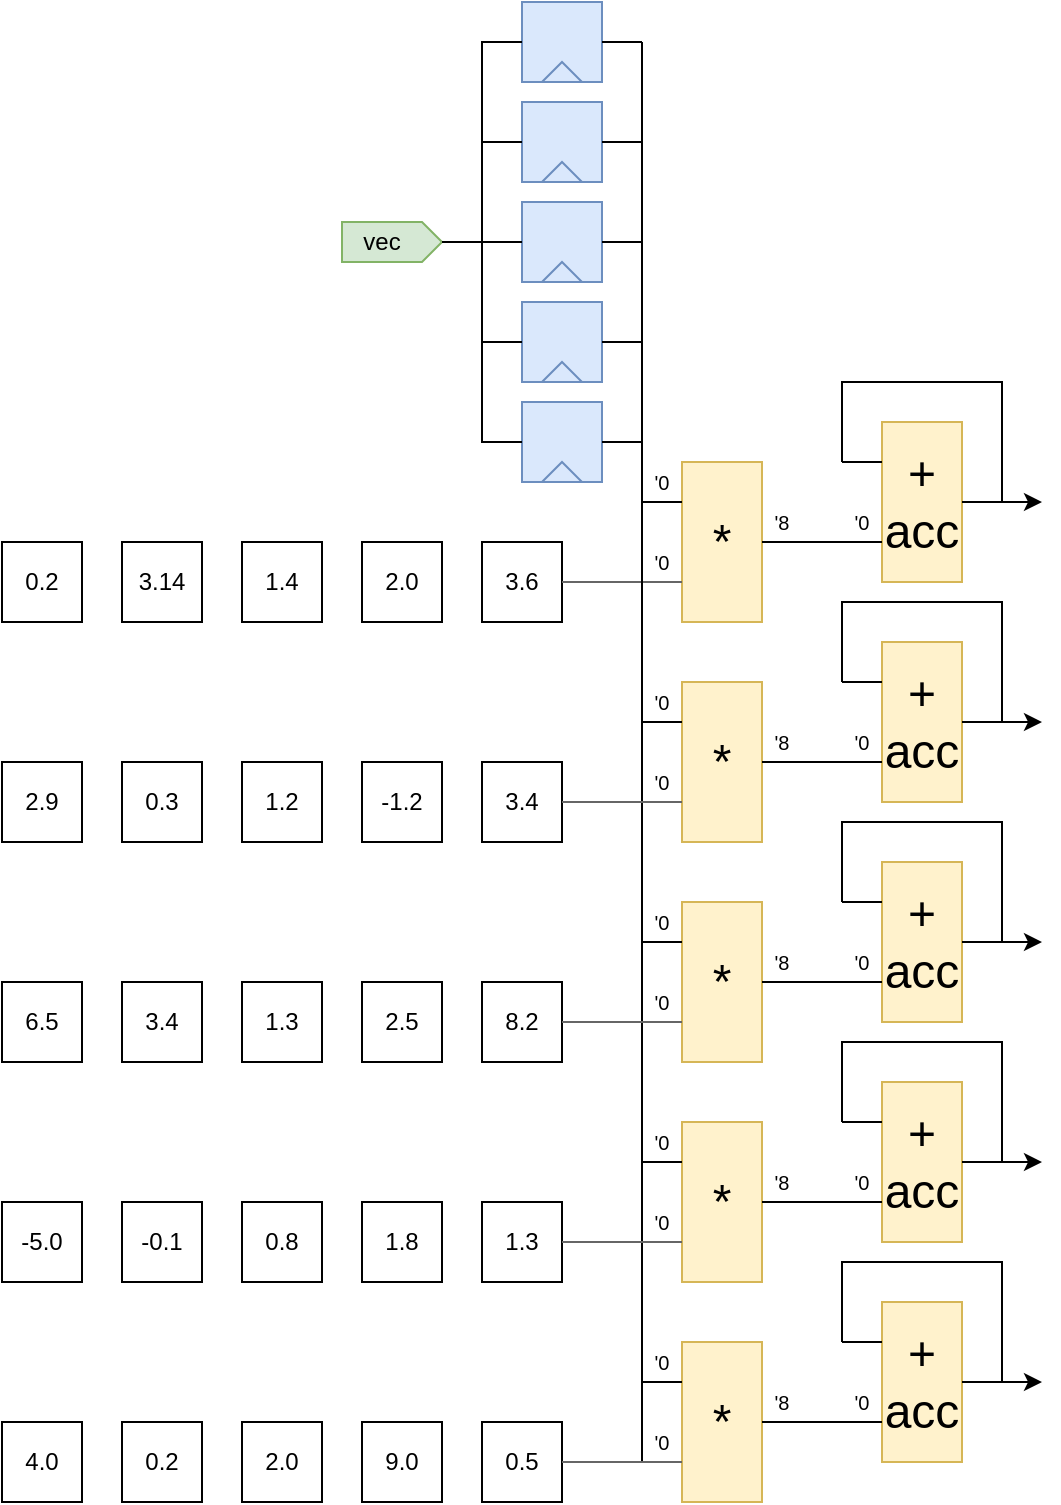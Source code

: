 <mxfile version="21.6.5" type="device">
  <diagram name="Page-1" id="onFlv4uZrphvszd4BMZY">
    <mxGraphModel dx="932" dy="1648" grid="1" gridSize="10" guides="1" tooltips="1" connect="1" arrows="1" fold="1" page="1" pageScale="1" pageWidth="827" pageHeight="1169" math="0" shadow="0">
      <root>
        <mxCell id="0" />
        <mxCell id="1" parent="0" />
        <mxCell id="afJA_rKFMBOFENiafJzM-1" value="0.2" style="rounded=0;whiteSpace=wrap;html=1;" vertex="1" parent="1">
          <mxGeometry x="240" y="400" width="40" height="40" as="geometry" />
        </mxCell>
        <mxCell id="afJA_rKFMBOFENiafJzM-2" value="3.14" style="rounded=0;whiteSpace=wrap;html=1;" vertex="1" parent="1">
          <mxGeometry x="300" y="400" width="40" height="40" as="geometry" />
        </mxCell>
        <mxCell id="afJA_rKFMBOFENiafJzM-3" value="1.4" style="rounded=0;whiteSpace=wrap;html=1;" vertex="1" parent="1">
          <mxGeometry x="360" y="400" width="40" height="40" as="geometry" />
        </mxCell>
        <mxCell id="afJA_rKFMBOFENiafJzM-4" value="2.0" style="rounded=0;whiteSpace=wrap;html=1;" vertex="1" parent="1">
          <mxGeometry x="420" y="400" width="40" height="40" as="geometry" />
        </mxCell>
        <mxCell id="afJA_rKFMBOFENiafJzM-5" value="3.6" style="rounded=0;whiteSpace=wrap;html=1;" vertex="1" parent="1">
          <mxGeometry x="480" y="400" width="40" height="40" as="geometry" />
        </mxCell>
        <mxCell id="afJA_rKFMBOFENiafJzM-6" value="2.9" style="rounded=0;whiteSpace=wrap;html=1;" vertex="1" parent="1">
          <mxGeometry x="240" y="510" width="40" height="40" as="geometry" />
        </mxCell>
        <mxCell id="afJA_rKFMBOFENiafJzM-7" value="0.3" style="rounded=0;whiteSpace=wrap;html=1;" vertex="1" parent="1">
          <mxGeometry x="300" y="510" width="40" height="40" as="geometry" />
        </mxCell>
        <mxCell id="afJA_rKFMBOFENiafJzM-8" value="1.2" style="rounded=0;whiteSpace=wrap;html=1;" vertex="1" parent="1">
          <mxGeometry x="360" y="510" width="40" height="40" as="geometry" />
        </mxCell>
        <mxCell id="afJA_rKFMBOFENiafJzM-9" value="-1.2" style="rounded=0;whiteSpace=wrap;html=1;" vertex="1" parent="1">
          <mxGeometry x="420" y="510" width="40" height="40" as="geometry" />
        </mxCell>
        <mxCell id="afJA_rKFMBOFENiafJzM-10" value="3.4" style="rounded=0;whiteSpace=wrap;html=1;" vertex="1" parent="1">
          <mxGeometry x="480" y="510" width="40" height="40" as="geometry" />
        </mxCell>
        <mxCell id="afJA_rKFMBOFENiafJzM-11" value="6.5" style="rounded=0;whiteSpace=wrap;html=1;" vertex="1" parent="1">
          <mxGeometry x="240" y="620" width="40" height="40" as="geometry" />
        </mxCell>
        <mxCell id="afJA_rKFMBOFENiafJzM-12" value="3.4" style="rounded=0;whiteSpace=wrap;html=1;" vertex="1" parent="1">
          <mxGeometry x="300" y="620" width="40" height="40" as="geometry" />
        </mxCell>
        <mxCell id="afJA_rKFMBOFENiafJzM-13" value="1.3" style="rounded=0;whiteSpace=wrap;html=1;" vertex="1" parent="1">
          <mxGeometry x="360" y="620" width="40" height="40" as="geometry" />
        </mxCell>
        <mxCell id="afJA_rKFMBOFENiafJzM-14" value="2.5" style="rounded=0;whiteSpace=wrap;html=1;" vertex="1" parent="1">
          <mxGeometry x="420" y="620" width="40" height="40" as="geometry" />
        </mxCell>
        <mxCell id="afJA_rKFMBOFENiafJzM-15" value="8.2" style="rounded=0;whiteSpace=wrap;html=1;" vertex="1" parent="1">
          <mxGeometry x="480" y="620" width="40" height="40" as="geometry" />
        </mxCell>
        <mxCell id="afJA_rKFMBOFENiafJzM-16" value="-5.0" style="rounded=0;whiteSpace=wrap;html=1;" vertex="1" parent="1">
          <mxGeometry x="240" y="730" width="40" height="40" as="geometry" />
        </mxCell>
        <mxCell id="afJA_rKFMBOFENiafJzM-17" value="-0.1" style="rounded=0;whiteSpace=wrap;html=1;" vertex="1" parent="1">
          <mxGeometry x="300" y="730" width="40" height="40" as="geometry" />
        </mxCell>
        <mxCell id="afJA_rKFMBOFENiafJzM-18" value="0.8" style="rounded=0;whiteSpace=wrap;html=1;" vertex="1" parent="1">
          <mxGeometry x="360" y="730" width="40" height="40" as="geometry" />
        </mxCell>
        <mxCell id="afJA_rKFMBOFENiafJzM-19" value="1.8" style="rounded=0;whiteSpace=wrap;html=1;" vertex="1" parent="1">
          <mxGeometry x="420" y="730" width="40" height="40" as="geometry" />
        </mxCell>
        <mxCell id="afJA_rKFMBOFENiafJzM-20" value="1.3" style="rounded=0;whiteSpace=wrap;html=1;" vertex="1" parent="1">
          <mxGeometry x="480" y="730" width="40" height="40" as="geometry" />
        </mxCell>
        <mxCell id="afJA_rKFMBOFENiafJzM-21" value="4.0" style="rounded=0;whiteSpace=wrap;html=1;" vertex="1" parent="1">
          <mxGeometry x="240" y="840" width="40" height="40" as="geometry" />
        </mxCell>
        <mxCell id="afJA_rKFMBOFENiafJzM-22" value="0.2" style="rounded=0;whiteSpace=wrap;html=1;" vertex="1" parent="1">
          <mxGeometry x="300" y="840" width="40" height="40" as="geometry" />
        </mxCell>
        <mxCell id="afJA_rKFMBOFENiafJzM-23" value="2.0" style="rounded=0;whiteSpace=wrap;html=1;" vertex="1" parent="1">
          <mxGeometry x="360" y="840" width="40" height="40" as="geometry" />
        </mxCell>
        <mxCell id="afJA_rKFMBOFENiafJzM-24" value="9.0" style="rounded=0;whiteSpace=wrap;html=1;" vertex="1" parent="1">
          <mxGeometry x="420" y="840" width="40" height="40" as="geometry" />
        </mxCell>
        <mxCell id="afJA_rKFMBOFENiafJzM-25" value="0.5" style="rounded=0;whiteSpace=wrap;html=1;" vertex="1" parent="1">
          <mxGeometry x="480" y="840" width="40" height="40" as="geometry" />
        </mxCell>
        <mxCell id="afJA_rKFMBOFENiafJzM-27" value="*" style="rounded=0;whiteSpace=wrap;html=1;fontSize=24;fillColor=#fff2cc;strokeColor=#d6b656;" vertex="1" parent="1">
          <mxGeometry x="580" y="360" width="40" height="80" as="geometry" />
        </mxCell>
        <mxCell id="afJA_rKFMBOFENiafJzM-28" value="" style="endArrow=none;html=1;rounded=0;entryX=0;entryY=0.25;entryDx=0;entryDy=0;" edge="1" target="afJA_rKFMBOFENiafJzM-27" parent="1">
          <mxGeometry width="50" height="50" relative="1" as="geometry">
            <mxPoint x="560" y="380" as="sourcePoint" />
            <mxPoint x="770" y="390" as="targetPoint" />
          </mxGeometry>
        </mxCell>
        <mxCell id="afJA_rKFMBOFENiafJzM-29" value="" style="endArrow=none;html=1;rounded=0;entryX=0;entryY=0.25;entryDx=0;entryDy=0;fillColor=#f5f5f5;strokeColor=#666666;" edge="1" parent="1">
          <mxGeometry width="50" height="50" relative="1" as="geometry">
            <mxPoint x="520" y="420" as="sourcePoint" />
            <mxPoint x="580" y="420" as="targetPoint" />
          </mxGeometry>
        </mxCell>
        <mxCell id="afJA_rKFMBOFENiafJzM-30" value="" style="endArrow=none;html=1;rounded=0;" edge="1" parent="1">
          <mxGeometry width="50" height="50" relative="1" as="geometry">
            <mxPoint x="620" y="400" as="sourcePoint" />
            <mxPoint x="660" y="400" as="targetPoint" />
          </mxGeometry>
        </mxCell>
        <mxCell id="afJA_rKFMBOFENiafJzM-31" value="&#39;8" style="text;html=1;strokeColor=none;fillColor=none;align=center;verticalAlign=middle;whiteSpace=wrap;rounded=0;fontSize=10;" vertex="1" parent="1">
          <mxGeometry x="620" y="385" width="20" height="10" as="geometry" />
        </mxCell>
        <mxCell id="afJA_rKFMBOFENiafJzM-32" value="&#39;0" style="text;html=1;strokeColor=none;fillColor=none;align=center;verticalAlign=middle;whiteSpace=wrap;rounded=0;fontSize=10;" vertex="1" parent="1">
          <mxGeometry x="560" y="405" width="20" height="10" as="geometry" />
        </mxCell>
        <mxCell id="afJA_rKFMBOFENiafJzM-33" value="&#39;0" style="text;html=1;strokeColor=none;fillColor=none;align=center;verticalAlign=middle;whiteSpace=wrap;rounded=0;fontSize=10;" vertex="1" parent="1">
          <mxGeometry x="560" y="365" width="20" height="10" as="geometry" />
        </mxCell>
        <mxCell id="afJA_rKFMBOFENiafJzM-34" value="+&lt;br&gt;acc" style="rounded=0;whiteSpace=wrap;html=1;fontSize=24;fillColor=#fff2cc;strokeColor=#d6b656;" vertex="1" parent="1">
          <mxGeometry x="680" y="340" width="40" height="80" as="geometry" />
        </mxCell>
        <mxCell id="afJA_rKFMBOFENiafJzM-35" value="" style="endArrow=none;html=1;rounded=0;entryX=0;entryY=0.25;entryDx=0;entryDy=0;" edge="1" target="afJA_rKFMBOFENiafJzM-34" parent="1">
          <mxGeometry width="50" height="50" relative="1" as="geometry">
            <mxPoint x="660" y="360" as="sourcePoint" />
            <mxPoint x="870" y="370" as="targetPoint" />
          </mxGeometry>
        </mxCell>
        <mxCell id="afJA_rKFMBOFENiafJzM-36" value="" style="endArrow=none;html=1;rounded=0;entryX=0;entryY=0.25;entryDx=0;entryDy=0;" edge="1" parent="1">
          <mxGeometry width="50" height="50" relative="1" as="geometry">
            <mxPoint x="660" y="400" as="sourcePoint" />
            <mxPoint x="680" y="400" as="targetPoint" />
          </mxGeometry>
        </mxCell>
        <mxCell id="afJA_rKFMBOFENiafJzM-37" value="" style="endArrow=none;html=1;rounded=0;" edge="1" parent="1">
          <mxGeometry width="50" height="50" relative="1" as="geometry">
            <mxPoint x="720" y="380" as="sourcePoint" />
            <mxPoint x="660" y="360" as="targetPoint" />
            <Array as="points">
              <mxPoint x="740" y="380" />
              <mxPoint x="740" y="320" />
              <mxPoint x="660" y="320" />
            </Array>
          </mxGeometry>
        </mxCell>
        <mxCell id="afJA_rKFMBOFENiafJzM-39" value="&#39;0" style="text;html=1;strokeColor=none;fillColor=none;align=center;verticalAlign=middle;whiteSpace=wrap;rounded=0;fontSize=10;" vertex="1" parent="1">
          <mxGeometry x="660" y="385" width="20" height="10" as="geometry" />
        </mxCell>
        <mxCell id="afJA_rKFMBOFENiafJzM-41" value="" style="endArrow=classic;html=1;rounded=0;endFill=1;" edge="1" parent="1">
          <mxGeometry width="50" height="50" relative="1" as="geometry">
            <mxPoint x="740" y="380" as="sourcePoint" />
            <mxPoint x="760" y="380" as="targetPoint" />
          </mxGeometry>
        </mxCell>
        <mxCell id="afJA_rKFMBOFENiafJzM-42" value="" style="endArrow=none;html=1;rounded=0;" edge="1" parent="1">
          <mxGeometry width="50" height="50" relative="1" as="geometry">
            <mxPoint x="560" y="860" as="sourcePoint" />
            <mxPoint x="560" y="150" as="targetPoint" />
          </mxGeometry>
        </mxCell>
        <mxCell id="afJA_rKFMBOFENiafJzM-43" value="" style="group" vertex="1" connectable="0" parent="1">
          <mxGeometry x="480" y="330" width="80" height="40" as="geometry" />
        </mxCell>
        <mxCell id="afJA_rKFMBOFENiafJzM-44" value="" style="rounded=0;whiteSpace=wrap;html=1;fillColor=#dae8fc;strokeColor=#6c8ebf;" vertex="1" parent="afJA_rKFMBOFENiafJzM-43">
          <mxGeometry x="20" width="40" height="40" as="geometry" />
        </mxCell>
        <mxCell id="afJA_rKFMBOFENiafJzM-45" value="" style="triangle;whiteSpace=wrap;html=1;rotation=-90;fillColor=#dae8fc;strokeColor=#6c8ebf;" vertex="1" parent="afJA_rKFMBOFENiafJzM-43">
          <mxGeometry x="35" y="25" width="10" height="20" as="geometry" />
        </mxCell>
        <mxCell id="afJA_rKFMBOFENiafJzM-46" value="" style="endArrow=none;html=1;rounded=0;exitX=1;exitY=0.5;exitDx=0;exitDy=0;" edge="1" parent="afJA_rKFMBOFENiafJzM-43" source="afJA_rKFMBOFENiafJzM-44">
          <mxGeometry width="50" height="50" relative="1" as="geometry">
            <mxPoint x="110" y="80" as="sourcePoint" />
            <mxPoint x="80" y="20" as="targetPoint" />
          </mxGeometry>
        </mxCell>
        <mxCell id="afJA_rKFMBOFENiafJzM-53" value="" style="group" vertex="1" connectable="0" parent="1">
          <mxGeometry x="480" y="280" width="80" height="40" as="geometry" />
        </mxCell>
        <mxCell id="afJA_rKFMBOFENiafJzM-54" value="" style="rounded=0;whiteSpace=wrap;html=1;fillColor=#dae8fc;strokeColor=#6c8ebf;" vertex="1" parent="afJA_rKFMBOFENiafJzM-53">
          <mxGeometry x="20" width="40" height="40" as="geometry" />
        </mxCell>
        <mxCell id="afJA_rKFMBOFENiafJzM-55" value="" style="triangle;whiteSpace=wrap;html=1;rotation=-90;fillColor=#dae8fc;strokeColor=#6c8ebf;" vertex="1" parent="afJA_rKFMBOFENiafJzM-53">
          <mxGeometry x="35" y="25" width="10" height="20" as="geometry" />
        </mxCell>
        <mxCell id="afJA_rKFMBOFENiafJzM-56" value="" style="endArrow=none;html=1;rounded=0;exitX=1;exitY=0.5;exitDx=0;exitDy=0;" edge="1" parent="afJA_rKFMBOFENiafJzM-53" source="afJA_rKFMBOFENiafJzM-54">
          <mxGeometry width="50" height="50" relative="1" as="geometry">
            <mxPoint x="110" y="80" as="sourcePoint" />
            <mxPoint x="80" y="20" as="targetPoint" />
          </mxGeometry>
        </mxCell>
        <mxCell id="afJA_rKFMBOFENiafJzM-57" value="" style="group" vertex="1" connectable="0" parent="1">
          <mxGeometry x="480" y="230" width="80" height="40" as="geometry" />
        </mxCell>
        <mxCell id="afJA_rKFMBOFENiafJzM-58" value="" style="rounded=0;whiteSpace=wrap;html=1;fillColor=#dae8fc;strokeColor=#6c8ebf;" vertex="1" parent="afJA_rKFMBOFENiafJzM-57">
          <mxGeometry x="20" width="40" height="40" as="geometry" />
        </mxCell>
        <mxCell id="afJA_rKFMBOFENiafJzM-59" value="" style="triangle;whiteSpace=wrap;html=1;rotation=-90;fillColor=#dae8fc;strokeColor=#6c8ebf;" vertex="1" parent="afJA_rKFMBOFENiafJzM-57">
          <mxGeometry x="35" y="25" width="10" height="20" as="geometry" />
        </mxCell>
        <mxCell id="afJA_rKFMBOFENiafJzM-60" value="" style="endArrow=none;html=1;rounded=0;exitX=1;exitY=0.5;exitDx=0;exitDy=0;" edge="1" parent="afJA_rKFMBOFENiafJzM-57" source="afJA_rKFMBOFENiafJzM-58">
          <mxGeometry width="50" height="50" relative="1" as="geometry">
            <mxPoint x="110" y="80" as="sourcePoint" />
            <mxPoint x="80" y="20" as="targetPoint" />
          </mxGeometry>
        </mxCell>
        <mxCell id="afJA_rKFMBOFENiafJzM-61" value="" style="group" vertex="1" connectable="0" parent="1">
          <mxGeometry x="480" y="180" width="80" height="40" as="geometry" />
        </mxCell>
        <mxCell id="afJA_rKFMBOFENiafJzM-62" value="" style="rounded=0;whiteSpace=wrap;html=1;fillColor=#dae8fc;strokeColor=#6c8ebf;" vertex="1" parent="afJA_rKFMBOFENiafJzM-61">
          <mxGeometry x="20" width="40" height="40" as="geometry" />
        </mxCell>
        <mxCell id="afJA_rKFMBOFENiafJzM-63" value="" style="triangle;whiteSpace=wrap;html=1;rotation=-90;fillColor=#dae8fc;strokeColor=#6c8ebf;" vertex="1" parent="afJA_rKFMBOFENiafJzM-61">
          <mxGeometry x="35" y="25" width="10" height="20" as="geometry" />
        </mxCell>
        <mxCell id="afJA_rKFMBOFENiafJzM-64" value="" style="endArrow=none;html=1;rounded=0;exitX=1;exitY=0.5;exitDx=0;exitDy=0;" edge="1" parent="afJA_rKFMBOFENiafJzM-61" source="afJA_rKFMBOFENiafJzM-62">
          <mxGeometry width="50" height="50" relative="1" as="geometry">
            <mxPoint x="110" y="80" as="sourcePoint" />
            <mxPoint x="80" y="20" as="targetPoint" />
          </mxGeometry>
        </mxCell>
        <mxCell id="afJA_rKFMBOFENiafJzM-65" value="" style="group" vertex="1" connectable="0" parent="1">
          <mxGeometry x="480" y="130" width="80" height="40" as="geometry" />
        </mxCell>
        <mxCell id="afJA_rKFMBOFENiafJzM-66" value="" style="rounded=0;whiteSpace=wrap;html=1;fillColor=#dae8fc;strokeColor=#6c8ebf;" vertex="1" parent="afJA_rKFMBOFENiafJzM-65">
          <mxGeometry x="20" width="40" height="40" as="geometry" />
        </mxCell>
        <mxCell id="afJA_rKFMBOFENiafJzM-67" value="" style="triangle;whiteSpace=wrap;html=1;rotation=-90;fillColor=#dae8fc;strokeColor=#6c8ebf;" vertex="1" parent="afJA_rKFMBOFENiafJzM-65">
          <mxGeometry x="35" y="25" width="10" height="20" as="geometry" />
        </mxCell>
        <mxCell id="afJA_rKFMBOFENiafJzM-68" value="" style="endArrow=none;html=1;rounded=0;exitX=1;exitY=0.5;exitDx=0;exitDy=0;" edge="1" parent="afJA_rKFMBOFENiafJzM-65" source="afJA_rKFMBOFENiafJzM-66">
          <mxGeometry width="50" height="50" relative="1" as="geometry">
            <mxPoint x="110" y="80" as="sourcePoint" />
            <mxPoint x="80" y="20" as="targetPoint" />
          </mxGeometry>
        </mxCell>
        <mxCell id="afJA_rKFMBOFENiafJzM-69" value="" style="group" vertex="1" connectable="0" parent="1">
          <mxGeometry x="410" y="240" width="50" height="20" as="geometry" />
        </mxCell>
        <mxCell id="afJA_rKFMBOFENiafJzM-70" value="" style="triangle;whiteSpace=wrap;html=1;strokeColor=none;container=0;fillColor=#d5e8d4;" vertex="1" parent="afJA_rKFMBOFENiafJzM-69">
          <mxGeometry x="40" width="10" height="20" as="geometry" />
        </mxCell>
        <mxCell id="afJA_rKFMBOFENiafJzM-71" value="vec" style="rounded=0;whiteSpace=wrap;html=1;strokeColor=none;container=0;fillColor=#d5e8d4;glass=0;" vertex="1" parent="afJA_rKFMBOFENiafJzM-69">
          <mxGeometry width="40" height="20" as="geometry" />
        </mxCell>
        <mxCell id="afJA_rKFMBOFENiafJzM-72" value="" style="endArrow=none;html=1;rounded=0;fillColor=#d5e8d4;strokeColor=#82b366;" edge="1" parent="afJA_rKFMBOFENiafJzM-69">
          <mxGeometry width="50" height="50" relative="1" as="geometry">
            <mxPoint x="10" y="20" as="sourcePoint" />
            <mxPoint x="10" y="20" as="targetPoint" />
            <Array as="points">
              <mxPoint x="40" y="20" />
              <mxPoint x="50" y="10" />
              <mxPoint x="40" />
              <mxPoint />
              <mxPoint y="20" />
            </Array>
          </mxGeometry>
        </mxCell>
        <mxCell id="afJA_rKFMBOFENiafJzM-73" value="" style="endArrow=none;html=1;rounded=0;exitX=0;exitY=0.5;exitDx=0;exitDy=0;" edge="1" parent="1" source="afJA_rKFMBOFENiafJzM-44">
          <mxGeometry width="50" height="50" relative="1" as="geometry">
            <mxPoint x="490" y="390" as="sourcePoint" />
            <mxPoint x="500" y="150" as="targetPoint" />
            <Array as="points">
              <mxPoint x="480" y="350" />
              <mxPoint x="480" y="150" />
            </Array>
          </mxGeometry>
        </mxCell>
        <mxCell id="afJA_rKFMBOFENiafJzM-74" value="" style="endArrow=none;html=1;rounded=0;" edge="1" parent="1">
          <mxGeometry width="50" height="50" relative="1" as="geometry">
            <mxPoint x="500" y="250" as="sourcePoint" />
            <mxPoint x="460" y="250" as="targetPoint" />
          </mxGeometry>
        </mxCell>
        <mxCell id="afJA_rKFMBOFENiafJzM-75" value="" style="endArrow=none;html=1;rounded=0;" edge="1" parent="1">
          <mxGeometry width="50" height="50" relative="1" as="geometry">
            <mxPoint x="500" y="300" as="sourcePoint" />
            <mxPoint x="480" y="300" as="targetPoint" />
          </mxGeometry>
        </mxCell>
        <mxCell id="afJA_rKFMBOFENiafJzM-76" value="" style="endArrow=none;html=1;rounded=0;" edge="1" parent="1">
          <mxGeometry width="50" height="50" relative="1" as="geometry">
            <mxPoint x="500" y="200" as="sourcePoint" />
            <mxPoint x="480" y="200" as="targetPoint" />
          </mxGeometry>
        </mxCell>
        <mxCell id="afJA_rKFMBOFENiafJzM-77" value="*" style="rounded=0;whiteSpace=wrap;html=1;fontSize=24;fillColor=#fff2cc;strokeColor=#d6b656;" vertex="1" parent="1">
          <mxGeometry x="580" y="470" width="40" height="80" as="geometry" />
        </mxCell>
        <mxCell id="afJA_rKFMBOFENiafJzM-78" value="" style="endArrow=none;html=1;rounded=0;entryX=0;entryY=0.25;entryDx=0;entryDy=0;" edge="1" parent="1" target="afJA_rKFMBOFENiafJzM-77">
          <mxGeometry width="50" height="50" relative="1" as="geometry">
            <mxPoint x="560" y="490" as="sourcePoint" />
            <mxPoint x="770" y="500" as="targetPoint" />
          </mxGeometry>
        </mxCell>
        <mxCell id="afJA_rKFMBOFENiafJzM-79" value="" style="endArrow=none;html=1;rounded=0;entryX=0;entryY=0.25;entryDx=0;entryDy=0;fillColor=#f5f5f5;strokeColor=#666666;" edge="1" parent="1">
          <mxGeometry width="50" height="50" relative="1" as="geometry">
            <mxPoint x="520" y="530" as="sourcePoint" />
            <mxPoint x="580" y="530" as="targetPoint" />
          </mxGeometry>
        </mxCell>
        <mxCell id="afJA_rKFMBOFENiafJzM-80" value="" style="endArrow=none;html=1;rounded=0;" edge="1" parent="1">
          <mxGeometry width="50" height="50" relative="1" as="geometry">
            <mxPoint x="620" y="510" as="sourcePoint" />
            <mxPoint x="660" y="510" as="targetPoint" />
          </mxGeometry>
        </mxCell>
        <mxCell id="afJA_rKFMBOFENiafJzM-81" value="&#39;8" style="text;html=1;strokeColor=none;fillColor=none;align=center;verticalAlign=middle;whiteSpace=wrap;rounded=0;fontSize=10;" vertex="1" parent="1">
          <mxGeometry x="620" y="495" width="20" height="10" as="geometry" />
        </mxCell>
        <mxCell id="afJA_rKFMBOFENiafJzM-82" value="&#39;0" style="text;html=1;strokeColor=none;fillColor=none;align=center;verticalAlign=middle;whiteSpace=wrap;rounded=0;fontSize=10;" vertex="1" parent="1">
          <mxGeometry x="560" y="515" width="20" height="10" as="geometry" />
        </mxCell>
        <mxCell id="afJA_rKFMBOFENiafJzM-83" value="&#39;0" style="text;html=1;strokeColor=none;fillColor=none;align=center;verticalAlign=middle;whiteSpace=wrap;rounded=0;fontSize=10;" vertex="1" parent="1">
          <mxGeometry x="560" y="475" width="20" height="10" as="geometry" />
        </mxCell>
        <mxCell id="afJA_rKFMBOFENiafJzM-84" value="+&lt;br&gt;acc" style="rounded=0;whiteSpace=wrap;html=1;fontSize=24;fillColor=#fff2cc;strokeColor=#d6b656;" vertex="1" parent="1">
          <mxGeometry x="680" y="450" width="40" height="80" as="geometry" />
        </mxCell>
        <mxCell id="afJA_rKFMBOFENiafJzM-85" value="" style="endArrow=none;html=1;rounded=0;entryX=0;entryY=0.25;entryDx=0;entryDy=0;" edge="1" parent="1" target="afJA_rKFMBOFENiafJzM-84">
          <mxGeometry width="50" height="50" relative="1" as="geometry">
            <mxPoint x="660" y="470" as="sourcePoint" />
            <mxPoint x="870" y="480" as="targetPoint" />
          </mxGeometry>
        </mxCell>
        <mxCell id="afJA_rKFMBOFENiafJzM-86" value="" style="endArrow=none;html=1;rounded=0;entryX=0;entryY=0.25;entryDx=0;entryDy=0;" edge="1" parent="1">
          <mxGeometry width="50" height="50" relative="1" as="geometry">
            <mxPoint x="660" y="510" as="sourcePoint" />
            <mxPoint x="680" y="510" as="targetPoint" />
          </mxGeometry>
        </mxCell>
        <mxCell id="afJA_rKFMBOFENiafJzM-87" value="" style="endArrow=none;html=1;rounded=0;" edge="1" parent="1">
          <mxGeometry width="50" height="50" relative="1" as="geometry">
            <mxPoint x="720" y="490" as="sourcePoint" />
            <mxPoint x="660" y="470" as="targetPoint" />
            <Array as="points">
              <mxPoint x="740" y="490" />
              <mxPoint x="740" y="430" />
              <mxPoint x="660" y="430" />
            </Array>
          </mxGeometry>
        </mxCell>
        <mxCell id="afJA_rKFMBOFENiafJzM-88" value="&#39;0" style="text;html=1;strokeColor=none;fillColor=none;align=center;verticalAlign=middle;whiteSpace=wrap;rounded=0;fontSize=10;" vertex="1" parent="1">
          <mxGeometry x="660" y="495" width="20" height="10" as="geometry" />
        </mxCell>
        <mxCell id="afJA_rKFMBOFENiafJzM-89" value="" style="endArrow=classic;html=1;rounded=0;endFill=1;" edge="1" parent="1">
          <mxGeometry width="50" height="50" relative="1" as="geometry">
            <mxPoint x="740" y="490" as="sourcePoint" />
            <mxPoint x="760" y="490" as="targetPoint" />
          </mxGeometry>
        </mxCell>
        <mxCell id="afJA_rKFMBOFENiafJzM-90" value="*" style="rounded=0;whiteSpace=wrap;html=1;fontSize=24;fillColor=#fff2cc;strokeColor=#d6b656;" vertex="1" parent="1">
          <mxGeometry x="580" y="580" width="40" height="80" as="geometry" />
        </mxCell>
        <mxCell id="afJA_rKFMBOFENiafJzM-91" value="" style="endArrow=none;html=1;rounded=0;entryX=0;entryY=0.25;entryDx=0;entryDy=0;" edge="1" parent="1" target="afJA_rKFMBOFENiafJzM-90">
          <mxGeometry width="50" height="50" relative="1" as="geometry">
            <mxPoint x="560" y="600" as="sourcePoint" />
            <mxPoint x="770" y="610" as="targetPoint" />
          </mxGeometry>
        </mxCell>
        <mxCell id="afJA_rKFMBOFENiafJzM-92" value="" style="endArrow=none;html=1;rounded=0;entryX=0;entryY=0.25;entryDx=0;entryDy=0;fillColor=#f5f5f5;strokeColor=#666666;" edge="1" parent="1">
          <mxGeometry width="50" height="50" relative="1" as="geometry">
            <mxPoint x="520" y="640" as="sourcePoint" />
            <mxPoint x="580" y="640" as="targetPoint" />
          </mxGeometry>
        </mxCell>
        <mxCell id="afJA_rKFMBOFENiafJzM-93" value="" style="endArrow=none;html=1;rounded=0;" edge="1" parent="1">
          <mxGeometry width="50" height="50" relative="1" as="geometry">
            <mxPoint x="620" y="620" as="sourcePoint" />
            <mxPoint x="660" y="620" as="targetPoint" />
          </mxGeometry>
        </mxCell>
        <mxCell id="afJA_rKFMBOFENiafJzM-94" value="&#39;8" style="text;html=1;strokeColor=none;fillColor=none;align=center;verticalAlign=middle;whiteSpace=wrap;rounded=0;fontSize=10;" vertex="1" parent="1">
          <mxGeometry x="620" y="605" width="20" height="10" as="geometry" />
        </mxCell>
        <mxCell id="afJA_rKFMBOFENiafJzM-95" value="&#39;0" style="text;html=1;strokeColor=none;fillColor=none;align=center;verticalAlign=middle;whiteSpace=wrap;rounded=0;fontSize=10;" vertex="1" parent="1">
          <mxGeometry x="560" y="625" width="20" height="10" as="geometry" />
        </mxCell>
        <mxCell id="afJA_rKFMBOFENiafJzM-96" value="&#39;0" style="text;html=1;strokeColor=none;fillColor=none;align=center;verticalAlign=middle;whiteSpace=wrap;rounded=0;fontSize=10;" vertex="1" parent="1">
          <mxGeometry x="560" y="585" width="20" height="10" as="geometry" />
        </mxCell>
        <mxCell id="afJA_rKFMBOFENiafJzM-97" value="+&lt;br&gt;acc" style="rounded=0;whiteSpace=wrap;html=1;fontSize=24;fillColor=#fff2cc;strokeColor=#d6b656;" vertex="1" parent="1">
          <mxGeometry x="680" y="560" width="40" height="80" as="geometry" />
        </mxCell>
        <mxCell id="afJA_rKFMBOFENiafJzM-98" value="" style="endArrow=none;html=1;rounded=0;entryX=0;entryY=0.25;entryDx=0;entryDy=0;" edge="1" parent="1" target="afJA_rKFMBOFENiafJzM-97">
          <mxGeometry width="50" height="50" relative="1" as="geometry">
            <mxPoint x="660" y="580" as="sourcePoint" />
            <mxPoint x="870" y="590" as="targetPoint" />
          </mxGeometry>
        </mxCell>
        <mxCell id="afJA_rKFMBOFENiafJzM-99" value="" style="endArrow=none;html=1;rounded=0;entryX=0;entryY=0.25;entryDx=0;entryDy=0;" edge="1" parent="1">
          <mxGeometry width="50" height="50" relative="1" as="geometry">
            <mxPoint x="660" y="620" as="sourcePoint" />
            <mxPoint x="680" y="620" as="targetPoint" />
          </mxGeometry>
        </mxCell>
        <mxCell id="afJA_rKFMBOFENiafJzM-100" value="" style="endArrow=none;html=1;rounded=0;" edge="1" parent="1">
          <mxGeometry width="50" height="50" relative="1" as="geometry">
            <mxPoint x="720" y="600" as="sourcePoint" />
            <mxPoint x="660" y="580" as="targetPoint" />
            <Array as="points">
              <mxPoint x="740" y="600" />
              <mxPoint x="740" y="540" />
              <mxPoint x="660" y="540" />
            </Array>
          </mxGeometry>
        </mxCell>
        <mxCell id="afJA_rKFMBOFENiafJzM-101" value="&#39;0" style="text;html=1;strokeColor=none;fillColor=none;align=center;verticalAlign=middle;whiteSpace=wrap;rounded=0;fontSize=10;" vertex="1" parent="1">
          <mxGeometry x="660" y="605" width="20" height="10" as="geometry" />
        </mxCell>
        <mxCell id="afJA_rKFMBOFENiafJzM-102" value="" style="endArrow=classic;html=1;rounded=0;endFill=1;" edge="1" parent="1">
          <mxGeometry width="50" height="50" relative="1" as="geometry">
            <mxPoint x="740" y="600" as="sourcePoint" />
            <mxPoint x="760" y="600" as="targetPoint" />
          </mxGeometry>
        </mxCell>
        <mxCell id="afJA_rKFMBOFENiafJzM-103" value="*" style="rounded=0;whiteSpace=wrap;html=1;fontSize=24;fillColor=#fff2cc;strokeColor=#d6b656;" vertex="1" parent="1">
          <mxGeometry x="580" y="690" width="40" height="80" as="geometry" />
        </mxCell>
        <mxCell id="afJA_rKFMBOFENiafJzM-104" value="" style="endArrow=none;html=1;rounded=0;entryX=0;entryY=0.25;entryDx=0;entryDy=0;" edge="1" parent="1" target="afJA_rKFMBOFENiafJzM-103">
          <mxGeometry width="50" height="50" relative="1" as="geometry">
            <mxPoint x="560" y="710" as="sourcePoint" />
            <mxPoint x="770" y="720" as="targetPoint" />
          </mxGeometry>
        </mxCell>
        <mxCell id="afJA_rKFMBOFENiafJzM-105" value="" style="endArrow=none;html=1;rounded=0;entryX=0;entryY=0.25;entryDx=0;entryDy=0;fillColor=#f5f5f5;strokeColor=#666666;" edge="1" parent="1">
          <mxGeometry width="50" height="50" relative="1" as="geometry">
            <mxPoint x="520" y="750" as="sourcePoint" />
            <mxPoint x="580" y="750" as="targetPoint" />
          </mxGeometry>
        </mxCell>
        <mxCell id="afJA_rKFMBOFENiafJzM-106" value="" style="endArrow=none;html=1;rounded=0;" edge="1" parent="1">
          <mxGeometry width="50" height="50" relative="1" as="geometry">
            <mxPoint x="620" y="730" as="sourcePoint" />
            <mxPoint x="660" y="730" as="targetPoint" />
          </mxGeometry>
        </mxCell>
        <mxCell id="afJA_rKFMBOFENiafJzM-107" value="&#39;8" style="text;html=1;strokeColor=none;fillColor=none;align=center;verticalAlign=middle;whiteSpace=wrap;rounded=0;fontSize=10;" vertex="1" parent="1">
          <mxGeometry x="620" y="715" width="20" height="10" as="geometry" />
        </mxCell>
        <mxCell id="afJA_rKFMBOFENiafJzM-108" value="&#39;0" style="text;html=1;strokeColor=none;fillColor=none;align=center;verticalAlign=middle;whiteSpace=wrap;rounded=0;fontSize=10;" vertex="1" parent="1">
          <mxGeometry x="560" y="735" width="20" height="10" as="geometry" />
        </mxCell>
        <mxCell id="afJA_rKFMBOFENiafJzM-109" value="&#39;0" style="text;html=1;strokeColor=none;fillColor=none;align=center;verticalAlign=middle;whiteSpace=wrap;rounded=0;fontSize=10;" vertex="1" parent="1">
          <mxGeometry x="560" y="695" width="20" height="10" as="geometry" />
        </mxCell>
        <mxCell id="afJA_rKFMBOFENiafJzM-110" value="+&lt;br&gt;acc" style="rounded=0;whiteSpace=wrap;html=1;fontSize=24;fillColor=#fff2cc;strokeColor=#d6b656;" vertex="1" parent="1">
          <mxGeometry x="680" y="670" width="40" height="80" as="geometry" />
        </mxCell>
        <mxCell id="afJA_rKFMBOFENiafJzM-111" value="" style="endArrow=none;html=1;rounded=0;entryX=0;entryY=0.25;entryDx=0;entryDy=0;" edge="1" parent="1" target="afJA_rKFMBOFENiafJzM-110">
          <mxGeometry width="50" height="50" relative="1" as="geometry">
            <mxPoint x="660" y="690" as="sourcePoint" />
            <mxPoint x="870" y="700" as="targetPoint" />
          </mxGeometry>
        </mxCell>
        <mxCell id="afJA_rKFMBOFENiafJzM-112" value="" style="endArrow=none;html=1;rounded=0;entryX=0;entryY=0.25;entryDx=0;entryDy=0;" edge="1" parent="1">
          <mxGeometry width="50" height="50" relative="1" as="geometry">
            <mxPoint x="660" y="730" as="sourcePoint" />
            <mxPoint x="680" y="730" as="targetPoint" />
          </mxGeometry>
        </mxCell>
        <mxCell id="afJA_rKFMBOFENiafJzM-113" value="" style="endArrow=none;html=1;rounded=0;" edge="1" parent="1">
          <mxGeometry width="50" height="50" relative="1" as="geometry">
            <mxPoint x="720" y="710" as="sourcePoint" />
            <mxPoint x="660" y="690" as="targetPoint" />
            <Array as="points">
              <mxPoint x="740" y="710" />
              <mxPoint x="740" y="650" />
              <mxPoint x="660" y="650" />
            </Array>
          </mxGeometry>
        </mxCell>
        <mxCell id="afJA_rKFMBOFENiafJzM-114" value="&#39;0" style="text;html=1;strokeColor=none;fillColor=none;align=center;verticalAlign=middle;whiteSpace=wrap;rounded=0;fontSize=10;" vertex="1" parent="1">
          <mxGeometry x="660" y="715" width="20" height="10" as="geometry" />
        </mxCell>
        <mxCell id="afJA_rKFMBOFENiafJzM-115" value="" style="endArrow=classic;html=1;rounded=0;endFill=1;" edge="1" parent="1">
          <mxGeometry width="50" height="50" relative="1" as="geometry">
            <mxPoint x="740" y="710" as="sourcePoint" />
            <mxPoint x="760" y="710" as="targetPoint" />
          </mxGeometry>
        </mxCell>
        <mxCell id="afJA_rKFMBOFENiafJzM-116" value="*" style="rounded=0;whiteSpace=wrap;html=1;fontSize=24;fillColor=#fff2cc;strokeColor=#d6b656;" vertex="1" parent="1">
          <mxGeometry x="580" y="800" width="40" height="80" as="geometry" />
        </mxCell>
        <mxCell id="afJA_rKFMBOFENiafJzM-117" value="" style="endArrow=none;html=1;rounded=0;entryX=0;entryY=0.25;entryDx=0;entryDy=0;" edge="1" parent="1" target="afJA_rKFMBOFENiafJzM-116">
          <mxGeometry width="50" height="50" relative="1" as="geometry">
            <mxPoint x="560" y="820" as="sourcePoint" />
            <mxPoint x="770" y="830" as="targetPoint" />
          </mxGeometry>
        </mxCell>
        <mxCell id="afJA_rKFMBOFENiafJzM-118" value="" style="endArrow=none;html=1;rounded=0;entryX=0;entryY=0.25;entryDx=0;entryDy=0;fillColor=#f5f5f5;strokeColor=#666666;" edge="1" parent="1">
          <mxGeometry width="50" height="50" relative="1" as="geometry">
            <mxPoint x="520" y="860" as="sourcePoint" />
            <mxPoint x="580" y="860" as="targetPoint" />
          </mxGeometry>
        </mxCell>
        <mxCell id="afJA_rKFMBOFENiafJzM-119" value="" style="endArrow=none;html=1;rounded=0;" edge="1" parent="1">
          <mxGeometry width="50" height="50" relative="1" as="geometry">
            <mxPoint x="620" y="840" as="sourcePoint" />
            <mxPoint x="660" y="840" as="targetPoint" />
          </mxGeometry>
        </mxCell>
        <mxCell id="afJA_rKFMBOFENiafJzM-120" value="&#39;8" style="text;html=1;strokeColor=none;fillColor=none;align=center;verticalAlign=middle;whiteSpace=wrap;rounded=0;fontSize=10;" vertex="1" parent="1">
          <mxGeometry x="620" y="825" width="20" height="10" as="geometry" />
        </mxCell>
        <mxCell id="afJA_rKFMBOFENiafJzM-121" value="&#39;0" style="text;html=1;strokeColor=none;fillColor=none;align=center;verticalAlign=middle;whiteSpace=wrap;rounded=0;fontSize=10;" vertex="1" parent="1">
          <mxGeometry x="560" y="845" width="20" height="10" as="geometry" />
        </mxCell>
        <mxCell id="afJA_rKFMBOFENiafJzM-122" value="&#39;0" style="text;html=1;strokeColor=none;fillColor=none;align=center;verticalAlign=middle;whiteSpace=wrap;rounded=0;fontSize=10;" vertex="1" parent="1">
          <mxGeometry x="560" y="805" width="20" height="10" as="geometry" />
        </mxCell>
        <mxCell id="afJA_rKFMBOFENiafJzM-123" value="+&lt;br&gt;acc" style="rounded=0;whiteSpace=wrap;html=1;fontSize=24;fillColor=#fff2cc;strokeColor=#d6b656;" vertex="1" parent="1">
          <mxGeometry x="680" y="780" width="40" height="80" as="geometry" />
        </mxCell>
        <mxCell id="afJA_rKFMBOFENiafJzM-124" value="" style="endArrow=none;html=1;rounded=0;entryX=0;entryY=0.25;entryDx=0;entryDy=0;" edge="1" parent="1" target="afJA_rKFMBOFENiafJzM-123">
          <mxGeometry width="50" height="50" relative="1" as="geometry">
            <mxPoint x="660" y="800" as="sourcePoint" />
            <mxPoint x="870" y="810" as="targetPoint" />
          </mxGeometry>
        </mxCell>
        <mxCell id="afJA_rKFMBOFENiafJzM-125" value="" style="endArrow=none;html=1;rounded=0;entryX=0;entryY=0.25;entryDx=0;entryDy=0;" edge="1" parent="1">
          <mxGeometry width="50" height="50" relative="1" as="geometry">
            <mxPoint x="660" y="840" as="sourcePoint" />
            <mxPoint x="680" y="840" as="targetPoint" />
          </mxGeometry>
        </mxCell>
        <mxCell id="afJA_rKFMBOFENiafJzM-126" value="" style="endArrow=none;html=1;rounded=0;" edge="1" parent="1">
          <mxGeometry width="50" height="50" relative="1" as="geometry">
            <mxPoint x="720" y="820" as="sourcePoint" />
            <mxPoint x="660" y="800" as="targetPoint" />
            <Array as="points">
              <mxPoint x="740" y="820" />
              <mxPoint x="740" y="760" />
              <mxPoint x="660" y="760" />
            </Array>
          </mxGeometry>
        </mxCell>
        <mxCell id="afJA_rKFMBOFENiafJzM-127" value="&#39;0" style="text;html=1;strokeColor=none;fillColor=none;align=center;verticalAlign=middle;whiteSpace=wrap;rounded=0;fontSize=10;" vertex="1" parent="1">
          <mxGeometry x="660" y="825" width="20" height="10" as="geometry" />
        </mxCell>
        <mxCell id="afJA_rKFMBOFENiafJzM-128" value="" style="endArrow=classic;html=1;rounded=0;endFill=1;" edge="1" parent="1">
          <mxGeometry width="50" height="50" relative="1" as="geometry">
            <mxPoint x="740" y="820" as="sourcePoint" />
            <mxPoint x="760" y="820" as="targetPoint" />
          </mxGeometry>
        </mxCell>
      </root>
    </mxGraphModel>
  </diagram>
</mxfile>
